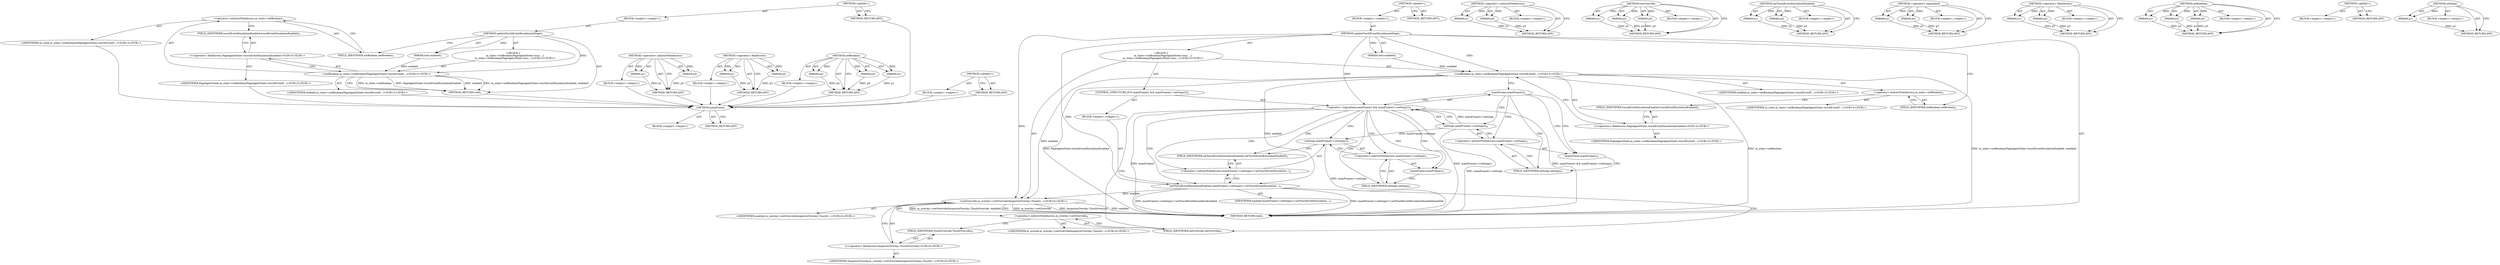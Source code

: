 digraph "&lt;global&gt;" {
vulnerable_81 [label=<(METHOD,mainFrame)>];
vulnerable_82 [label=<(BLOCK,&lt;empty&gt;,&lt;empty&gt;)>];
vulnerable_83 [label=<(METHOD_RETURN,ANY)>];
vulnerable_6 [label=<(METHOD,&lt;global&gt;)<SUB>1</SUB>>];
vulnerable_7 [label=<(BLOCK,&lt;empty&gt;,&lt;empty&gt;)<SUB>1</SUB>>];
vulnerable_8 [label=<(METHOD,updateTouchEventEmulationInPage)<SUB>1</SUB>>];
vulnerable_9 [label=<(PARAM,bool enabled)<SUB>1</SUB>>];
vulnerable_10 [label="<(BLOCK,{
     m_state-&gt;setBoolean(PageAgentState::touc...,{
     m_state-&gt;setBoolean(PageAgentState::touc...)<SUB>2</SUB>>"];
vulnerable_11 [label="<(setBoolean,m_state-&gt;setBoolean(PageAgentState::touchEventE...)<SUB>3</SUB>>"];
vulnerable_12 [label=<(&lt;operator&gt;.indirectFieldAccess,m_state-&gt;setBoolean)<SUB>3</SUB>>];
vulnerable_13 [label="<(IDENTIFIER,m_state,m_state-&gt;setBoolean(PageAgentState::touchEventE...)<SUB>3</SUB>>"];
vulnerable_14 [label=<(FIELD_IDENTIFIER,setBoolean,setBoolean)<SUB>3</SUB>>];
vulnerable_15 [label="<(&lt;operator&gt;.fieldAccess,PageAgentState::touchEventEmulationEnabled)<SUB>3</SUB>>"];
vulnerable_16 [label="<(IDENTIFIER,PageAgentState,m_state-&gt;setBoolean(PageAgentState::touchEventE...)<SUB>3</SUB>>"];
vulnerable_17 [label=<(FIELD_IDENTIFIER,touchEventEmulationEnabled,touchEventEmulationEnabled)<SUB>3</SUB>>];
vulnerable_18 [label="<(IDENTIFIER,enabled,m_state-&gt;setBoolean(PageAgentState::touchEventE...)<SUB>3</SUB>>"];
vulnerable_19 [label=<(CONTROL_STRUCTURE,IF,if (mainFrame() &amp;&amp; mainFrame()-&gt;settings()))<SUB>4</SUB>>];
vulnerable_20 [label=<(&lt;operator&gt;.logicalAnd,mainFrame() &amp;&amp; mainFrame()-&gt;settings())<SUB>4</SUB>>];
vulnerable_21 [label=<(mainFrame,mainFrame())<SUB>4</SUB>>];
vulnerable_22 [label=<(settings,mainFrame()-&gt;settings())<SUB>4</SUB>>];
vulnerable_23 [label=<(&lt;operator&gt;.indirectFieldAccess,mainFrame()-&gt;settings)<SUB>4</SUB>>];
vulnerable_24 [label=<(mainFrame,mainFrame())<SUB>4</SUB>>];
vulnerable_25 [label=<(FIELD_IDENTIFIER,settings,settings)<SUB>4</SUB>>];
vulnerable_26 [label=<(BLOCK,&lt;empty&gt;,&lt;empty&gt;)<SUB>5</SUB>>];
vulnerable_27 [label=<(setTouchEventEmulationEnabled,mainFrame()-&gt;settings()-&gt;setTouchEventEmulation...)<SUB>5</SUB>>];
vulnerable_28 [label=<(&lt;operator&gt;.indirectFieldAccess,mainFrame()-&gt;settings()-&gt;setTouchEventEmulation...)<SUB>5</SUB>>];
vulnerable_29 [label=<(settings,mainFrame()-&gt;settings())<SUB>5</SUB>>];
vulnerable_30 [label=<(&lt;operator&gt;.indirectFieldAccess,mainFrame()-&gt;settings)<SUB>5</SUB>>];
vulnerable_31 [label=<(mainFrame,mainFrame())<SUB>5</SUB>>];
vulnerable_32 [label=<(FIELD_IDENTIFIER,settings,settings)<SUB>5</SUB>>];
vulnerable_33 [label=<(FIELD_IDENTIFIER,setTouchEventEmulationEnabled,setTouchEventEmulationEnabled)<SUB>5</SUB>>];
vulnerable_34 [label=<(IDENTIFIER,enabled,mainFrame()-&gt;settings()-&gt;setTouchEventEmulation...)<SUB>5</SUB>>];
vulnerable_35 [label="<(setOverride,m_overlay-&gt;setOverride(InspectorOverlay::TouchO...)<SUB>6</SUB>>"];
vulnerable_36 [label=<(&lt;operator&gt;.indirectFieldAccess,m_overlay-&gt;setOverride)<SUB>6</SUB>>];
vulnerable_37 [label="<(IDENTIFIER,m_overlay,m_overlay-&gt;setOverride(InspectorOverlay::TouchO...)<SUB>6</SUB>>"];
vulnerable_38 [label=<(FIELD_IDENTIFIER,setOverride,setOverride)<SUB>6</SUB>>];
vulnerable_39 [label="<(&lt;operator&gt;.fieldAccess,InspectorOverlay::TouchOverride)<SUB>6</SUB>>"];
vulnerable_40 [label="<(IDENTIFIER,InspectorOverlay,m_overlay-&gt;setOverride(InspectorOverlay::TouchO...)<SUB>6</SUB>>"];
vulnerable_41 [label=<(FIELD_IDENTIFIER,TouchOverride,TouchOverride)<SUB>6</SUB>>];
vulnerable_42 [label="<(IDENTIFIER,enabled,m_overlay-&gt;setOverride(InspectorOverlay::TouchO...)<SUB>6</SUB>>"];
vulnerable_43 [label=<(METHOD_RETURN,void)<SUB>1</SUB>>];
vulnerable_45 [label=<(METHOD_RETURN,ANY)<SUB>1</SUB>>];
vulnerable_66 [label=<(METHOD,&lt;operator&gt;.indirectFieldAccess)>];
vulnerable_67 [label=<(PARAM,p1)>];
vulnerable_68 [label=<(PARAM,p2)>];
vulnerable_69 [label=<(BLOCK,&lt;empty&gt;,&lt;empty&gt;)>];
vulnerable_70 [label=<(METHOD_RETURN,ANY)>];
vulnerable_93 [label=<(METHOD,setOverride)>];
vulnerable_94 [label=<(PARAM,p1)>];
vulnerable_95 [label=<(PARAM,p2)>];
vulnerable_96 [label=<(PARAM,p3)>];
vulnerable_97 [label=<(BLOCK,&lt;empty&gt;,&lt;empty&gt;)>];
vulnerable_98 [label=<(METHOD_RETURN,ANY)>];
vulnerable_88 [label=<(METHOD,setTouchEventEmulationEnabled)>];
vulnerable_89 [label=<(PARAM,p1)>];
vulnerable_90 [label=<(PARAM,p2)>];
vulnerable_91 [label=<(BLOCK,&lt;empty&gt;,&lt;empty&gt;)>];
vulnerable_92 [label=<(METHOD_RETURN,ANY)>];
vulnerable_76 [label=<(METHOD,&lt;operator&gt;.logicalAnd)>];
vulnerable_77 [label=<(PARAM,p1)>];
vulnerable_78 [label=<(PARAM,p2)>];
vulnerable_79 [label=<(BLOCK,&lt;empty&gt;,&lt;empty&gt;)>];
vulnerable_80 [label=<(METHOD_RETURN,ANY)>];
vulnerable_71 [label=<(METHOD,&lt;operator&gt;.fieldAccess)>];
vulnerable_72 [label=<(PARAM,p1)>];
vulnerable_73 [label=<(PARAM,p2)>];
vulnerable_74 [label=<(BLOCK,&lt;empty&gt;,&lt;empty&gt;)>];
vulnerable_75 [label=<(METHOD_RETURN,ANY)>];
vulnerable_60 [label=<(METHOD,setBoolean)>];
vulnerable_61 [label=<(PARAM,p1)>];
vulnerable_62 [label=<(PARAM,p2)>];
vulnerable_63 [label=<(PARAM,p3)>];
vulnerable_64 [label=<(BLOCK,&lt;empty&gt;,&lt;empty&gt;)>];
vulnerable_65 [label=<(METHOD_RETURN,ANY)>];
vulnerable_54 [label=<(METHOD,&lt;global&gt;)<SUB>1</SUB>>];
vulnerable_55 [label=<(BLOCK,&lt;empty&gt;,&lt;empty&gt;)>];
vulnerable_56 [label=<(METHOD_RETURN,ANY)>];
vulnerable_84 [label=<(METHOD,settings)>];
vulnerable_85 [label=<(PARAM,p1)>];
vulnerable_86 [label=<(BLOCK,&lt;empty&gt;,&lt;empty&gt;)>];
vulnerable_87 [label=<(METHOD_RETURN,ANY)>];
fixed_6 [label=<(METHOD,&lt;global&gt;)<SUB>1</SUB>>];
fixed_7 [label=<(BLOCK,&lt;empty&gt;,&lt;empty&gt;)<SUB>1</SUB>>];
fixed_8 [label=<(METHOD,updateTouchEventEmulationInPage)<SUB>1</SUB>>];
fixed_9 [label=<(PARAM,bool enabled)<SUB>1</SUB>>];
fixed_10 [label="<(BLOCK,{
     m_state-&gt;setBoolean(PageAgentState::touc...,{
     m_state-&gt;setBoolean(PageAgentState::touc...)<SUB>2</SUB>>"];
fixed_11 [label="<(setBoolean,m_state-&gt;setBoolean(PageAgentState::touchEventE...)<SUB>3</SUB>>"];
fixed_12 [label=<(&lt;operator&gt;.indirectFieldAccess,m_state-&gt;setBoolean)<SUB>3</SUB>>];
fixed_13 [label="<(IDENTIFIER,m_state,m_state-&gt;setBoolean(PageAgentState::touchEventE...)<SUB>3</SUB>>"];
fixed_14 [label=<(FIELD_IDENTIFIER,setBoolean,setBoolean)<SUB>3</SUB>>];
fixed_15 [label="<(&lt;operator&gt;.fieldAccess,PageAgentState::touchEventEmulationEnabled)<SUB>3</SUB>>"];
fixed_16 [label="<(IDENTIFIER,PageAgentState,m_state-&gt;setBoolean(PageAgentState::touchEventE...)<SUB>3</SUB>>"];
fixed_17 [label=<(FIELD_IDENTIFIER,touchEventEmulationEnabled,touchEventEmulationEnabled)<SUB>3</SUB>>];
fixed_18 [label="<(IDENTIFIER,enabled,m_state-&gt;setBoolean(PageAgentState::touchEventE...)<SUB>3</SUB>>"];
fixed_19 [label=<(METHOD_RETURN,void)<SUB>1</SUB>>];
fixed_21 [label=<(METHOD_RETURN,ANY)<SUB>1</SUB>>];
fixed_42 [label=<(METHOD,&lt;operator&gt;.indirectFieldAccess)>];
fixed_43 [label=<(PARAM,p1)>];
fixed_44 [label=<(PARAM,p2)>];
fixed_45 [label=<(BLOCK,&lt;empty&gt;,&lt;empty&gt;)>];
fixed_46 [label=<(METHOD_RETURN,ANY)>];
fixed_47 [label=<(METHOD,&lt;operator&gt;.fieldAccess)>];
fixed_48 [label=<(PARAM,p1)>];
fixed_49 [label=<(PARAM,p2)>];
fixed_50 [label=<(BLOCK,&lt;empty&gt;,&lt;empty&gt;)>];
fixed_51 [label=<(METHOD_RETURN,ANY)>];
fixed_36 [label=<(METHOD,setBoolean)>];
fixed_37 [label=<(PARAM,p1)>];
fixed_38 [label=<(PARAM,p2)>];
fixed_39 [label=<(PARAM,p3)>];
fixed_40 [label=<(BLOCK,&lt;empty&gt;,&lt;empty&gt;)>];
fixed_41 [label=<(METHOD_RETURN,ANY)>];
fixed_30 [label=<(METHOD,&lt;global&gt;)<SUB>1</SUB>>];
fixed_31 [label=<(BLOCK,&lt;empty&gt;,&lt;empty&gt;)>];
fixed_32 [label=<(METHOD_RETURN,ANY)>];
vulnerable_81 -> vulnerable_82  [key=0, label="AST: "];
vulnerable_81 -> vulnerable_83  [key=0, label="AST: "];
vulnerable_81 -> vulnerable_83  [key=1, label="CFG: "];
vulnerable_6 -> vulnerable_7  [key=0, label="AST: "];
vulnerable_6 -> vulnerable_45  [key=0, label="AST: "];
vulnerable_6 -> vulnerable_45  [key=1, label="CFG: "];
vulnerable_7 -> vulnerable_8  [key=0, label="AST: "];
vulnerable_8 -> vulnerable_9  [key=0, label="AST: "];
vulnerable_8 -> vulnerable_9  [key=1, label="DDG: "];
vulnerable_8 -> vulnerable_10  [key=0, label="AST: "];
vulnerable_8 -> vulnerable_43  [key=0, label="AST: "];
vulnerable_8 -> vulnerable_14  [key=0, label="CFG: "];
vulnerable_8 -> vulnerable_11  [key=0, label="DDG: "];
vulnerable_8 -> vulnerable_35  [key=0, label="DDG: "];
vulnerable_8 -> vulnerable_20  [key=0, label="DDG: "];
vulnerable_8 -> vulnerable_27  [key=0, label="DDG: "];
vulnerable_9 -> vulnerable_11  [key=0, label="DDG: enabled"];
vulnerable_10 -> vulnerable_11  [key=0, label="AST: "];
vulnerable_10 -> vulnerable_19  [key=0, label="AST: "];
vulnerable_10 -> vulnerable_35  [key=0, label="AST: "];
vulnerable_11 -> vulnerable_12  [key=0, label="AST: "];
vulnerable_11 -> vulnerable_15  [key=0, label="AST: "];
vulnerable_11 -> vulnerable_18  [key=0, label="AST: "];
vulnerable_11 -> vulnerable_21  [key=0, label="CFG: "];
vulnerable_11 -> vulnerable_43  [key=0, label="DDG: m_state-&gt;setBoolean"];
vulnerable_11 -> vulnerable_43  [key=1, label="DDG: PageAgentState::touchEventEmulationEnabled"];
vulnerable_11 -> vulnerable_43  [key=2, label="DDG: m_state-&gt;setBoolean(PageAgentState::touchEventEmulationEnabled, enabled)"];
vulnerable_11 -> vulnerable_35  [key=0, label="DDG: enabled"];
vulnerable_11 -> vulnerable_27  [key=0, label="DDG: enabled"];
vulnerable_12 -> vulnerable_13  [key=0, label="AST: "];
vulnerable_12 -> vulnerable_14  [key=0, label="AST: "];
vulnerable_12 -> vulnerable_17  [key=0, label="CFG: "];
vulnerable_14 -> vulnerable_12  [key=0, label="CFG: "];
vulnerable_15 -> vulnerable_16  [key=0, label="AST: "];
vulnerable_15 -> vulnerable_17  [key=0, label="AST: "];
vulnerable_15 -> vulnerable_11  [key=0, label="CFG: "];
vulnerable_17 -> vulnerable_15  [key=0, label="CFG: "];
vulnerable_19 -> vulnerable_20  [key=0, label="AST: "];
vulnerable_19 -> vulnerable_26  [key=0, label="AST: "];
vulnerable_20 -> vulnerable_21  [key=0, label="AST: "];
vulnerable_20 -> vulnerable_22  [key=0, label="AST: "];
vulnerable_20 -> vulnerable_31  [key=0, label="CFG: "];
vulnerable_20 -> vulnerable_31  [key=1, label="CDG: "];
vulnerable_20 -> vulnerable_38  [key=0, label="CFG: "];
vulnerable_20 -> vulnerable_43  [key=0, label="DDG: mainFrame()"];
vulnerable_20 -> vulnerable_43  [key=1, label="DDG: mainFrame()-&gt;settings()"];
vulnerable_20 -> vulnerable_43  [key=2, label="DDG: mainFrame() &amp;&amp; mainFrame()-&gt;settings()"];
vulnerable_20 -> vulnerable_30  [key=0, label="CDG: "];
vulnerable_20 -> vulnerable_29  [key=0, label="CDG: "];
vulnerable_20 -> vulnerable_32  [key=0, label="CDG: "];
vulnerable_20 -> vulnerable_33  [key=0, label="CDG: "];
vulnerable_20 -> vulnerable_28  [key=0, label="CDG: "];
vulnerable_20 -> vulnerable_27  [key=0, label="CDG: "];
vulnerable_21 -> vulnerable_24  [key=0, label="CFG: "];
vulnerable_21 -> vulnerable_24  [key=1, label="CDG: "];
vulnerable_21 -> vulnerable_20  [key=0, label="CFG: "];
vulnerable_21 -> vulnerable_23  [key=0, label="CDG: "];
vulnerable_21 -> vulnerable_25  [key=0, label="CDG: "];
vulnerable_21 -> vulnerable_22  [key=0, label="CDG: "];
vulnerable_22 -> vulnerable_23  [key=0, label="AST: "];
vulnerable_22 -> vulnerable_20  [key=0, label="CFG: "];
vulnerable_22 -> vulnerable_20  [key=1, label="DDG: mainFrame()-&gt;settings"];
vulnerable_22 -> vulnerable_43  [key=0, label="DDG: mainFrame()-&gt;settings"];
vulnerable_22 -> vulnerable_29  [key=0, label="DDG: mainFrame()-&gt;settings"];
vulnerable_23 -> vulnerable_24  [key=0, label="AST: "];
vulnerable_23 -> vulnerable_25  [key=0, label="AST: "];
vulnerable_23 -> vulnerable_22  [key=0, label="CFG: "];
vulnerable_24 -> vulnerable_25  [key=0, label="CFG: "];
vulnerable_25 -> vulnerable_23  [key=0, label="CFG: "];
vulnerable_26 -> vulnerable_27  [key=0, label="AST: "];
vulnerable_27 -> vulnerable_28  [key=0, label="AST: "];
vulnerable_27 -> vulnerable_34  [key=0, label="AST: "];
vulnerable_27 -> vulnerable_38  [key=0, label="CFG: "];
vulnerable_27 -> vulnerable_43  [key=0, label="DDG: mainFrame()-&gt;settings()-&gt;setTouchEventEmulationEnabled"];
vulnerable_27 -> vulnerable_43  [key=1, label="DDG: mainFrame()-&gt;settings()-&gt;setTouchEventEmulationEnabled(enabled)"];
vulnerable_27 -> vulnerable_35  [key=0, label="DDG: enabled"];
vulnerable_28 -> vulnerable_29  [key=0, label="AST: "];
vulnerable_28 -> vulnerable_33  [key=0, label="AST: "];
vulnerable_28 -> vulnerable_27  [key=0, label="CFG: "];
vulnerable_29 -> vulnerable_30  [key=0, label="AST: "];
vulnerable_29 -> vulnerable_33  [key=0, label="CFG: "];
vulnerable_29 -> vulnerable_43  [key=0, label="DDG: mainFrame()-&gt;settings"];
vulnerable_30 -> vulnerable_31  [key=0, label="AST: "];
vulnerable_30 -> vulnerable_32  [key=0, label="AST: "];
vulnerable_30 -> vulnerable_29  [key=0, label="CFG: "];
vulnerable_31 -> vulnerable_32  [key=0, label="CFG: "];
vulnerable_32 -> vulnerable_30  [key=0, label="CFG: "];
vulnerable_33 -> vulnerable_28  [key=0, label="CFG: "];
vulnerable_35 -> vulnerable_36  [key=0, label="AST: "];
vulnerable_35 -> vulnerable_39  [key=0, label="AST: "];
vulnerable_35 -> vulnerable_42  [key=0, label="AST: "];
vulnerable_35 -> vulnerable_43  [key=0, label="CFG: "];
vulnerable_35 -> vulnerable_43  [key=1, label="DDG: m_overlay-&gt;setOverride"];
vulnerable_35 -> vulnerable_43  [key=2, label="DDG: InspectorOverlay::TouchOverride"];
vulnerable_35 -> vulnerable_43  [key=3, label="DDG: enabled"];
vulnerable_35 -> vulnerable_43  [key=4, label="DDG: m_overlay-&gt;setOverride(InspectorOverlay::TouchOverride, enabled)"];
vulnerable_36 -> vulnerable_37  [key=0, label="AST: "];
vulnerable_36 -> vulnerable_38  [key=0, label="AST: "];
vulnerable_36 -> vulnerable_41  [key=0, label="CFG: "];
vulnerable_38 -> vulnerable_36  [key=0, label="CFG: "];
vulnerable_39 -> vulnerable_40  [key=0, label="AST: "];
vulnerable_39 -> vulnerable_41  [key=0, label="AST: "];
vulnerable_39 -> vulnerable_35  [key=0, label="CFG: "];
vulnerable_41 -> vulnerable_39  [key=0, label="CFG: "];
vulnerable_66 -> vulnerable_67  [key=0, label="AST: "];
vulnerable_66 -> vulnerable_67  [key=1, label="DDG: "];
vulnerable_66 -> vulnerable_69  [key=0, label="AST: "];
vulnerable_66 -> vulnerable_68  [key=0, label="AST: "];
vulnerable_66 -> vulnerable_68  [key=1, label="DDG: "];
vulnerable_66 -> vulnerable_70  [key=0, label="AST: "];
vulnerable_66 -> vulnerable_70  [key=1, label="CFG: "];
vulnerable_67 -> vulnerable_70  [key=0, label="DDG: p1"];
vulnerable_68 -> vulnerable_70  [key=0, label="DDG: p2"];
vulnerable_93 -> vulnerable_94  [key=0, label="AST: "];
vulnerable_93 -> vulnerable_94  [key=1, label="DDG: "];
vulnerable_93 -> vulnerable_97  [key=0, label="AST: "];
vulnerable_93 -> vulnerable_95  [key=0, label="AST: "];
vulnerable_93 -> vulnerable_95  [key=1, label="DDG: "];
vulnerable_93 -> vulnerable_98  [key=0, label="AST: "];
vulnerable_93 -> vulnerable_98  [key=1, label="CFG: "];
vulnerable_93 -> vulnerable_96  [key=0, label="AST: "];
vulnerable_93 -> vulnerable_96  [key=1, label="DDG: "];
vulnerable_94 -> vulnerable_98  [key=0, label="DDG: p1"];
vulnerable_95 -> vulnerable_98  [key=0, label="DDG: p2"];
vulnerable_96 -> vulnerable_98  [key=0, label="DDG: p3"];
vulnerable_88 -> vulnerable_89  [key=0, label="AST: "];
vulnerable_88 -> vulnerable_89  [key=1, label="DDG: "];
vulnerable_88 -> vulnerable_91  [key=0, label="AST: "];
vulnerable_88 -> vulnerable_90  [key=0, label="AST: "];
vulnerable_88 -> vulnerable_90  [key=1, label="DDG: "];
vulnerable_88 -> vulnerable_92  [key=0, label="AST: "];
vulnerable_88 -> vulnerable_92  [key=1, label="CFG: "];
vulnerable_89 -> vulnerable_92  [key=0, label="DDG: p1"];
vulnerable_90 -> vulnerable_92  [key=0, label="DDG: p2"];
vulnerable_76 -> vulnerable_77  [key=0, label="AST: "];
vulnerable_76 -> vulnerable_77  [key=1, label="DDG: "];
vulnerable_76 -> vulnerable_79  [key=0, label="AST: "];
vulnerable_76 -> vulnerable_78  [key=0, label="AST: "];
vulnerable_76 -> vulnerable_78  [key=1, label="DDG: "];
vulnerable_76 -> vulnerable_80  [key=0, label="AST: "];
vulnerable_76 -> vulnerable_80  [key=1, label="CFG: "];
vulnerable_77 -> vulnerable_80  [key=0, label="DDG: p1"];
vulnerable_78 -> vulnerable_80  [key=0, label="DDG: p2"];
vulnerable_71 -> vulnerable_72  [key=0, label="AST: "];
vulnerable_71 -> vulnerable_72  [key=1, label="DDG: "];
vulnerable_71 -> vulnerable_74  [key=0, label="AST: "];
vulnerable_71 -> vulnerable_73  [key=0, label="AST: "];
vulnerable_71 -> vulnerable_73  [key=1, label="DDG: "];
vulnerable_71 -> vulnerable_75  [key=0, label="AST: "];
vulnerable_71 -> vulnerable_75  [key=1, label="CFG: "];
vulnerable_72 -> vulnerable_75  [key=0, label="DDG: p1"];
vulnerable_73 -> vulnerable_75  [key=0, label="DDG: p2"];
vulnerable_60 -> vulnerable_61  [key=0, label="AST: "];
vulnerable_60 -> vulnerable_61  [key=1, label="DDG: "];
vulnerable_60 -> vulnerable_64  [key=0, label="AST: "];
vulnerable_60 -> vulnerable_62  [key=0, label="AST: "];
vulnerable_60 -> vulnerable_62  [key=1, label="DDG: "];
vulnerable_60 -> vulnerable_65  [key=0, label="AST: "];
vulnerable_60 -> vulnerable_65  [key=1, label="CFG: "];
vulnerable_60 -> vulnerable_63  [key=0, label="AST: "];
vulnerable_60 -> vulnerable_63  [key=1, label="DDG: "];
vulnerable_61 -> vulnerable_65  [key=0, label="DDG: p1"];
vulnerable_62 -> vulnerable_65  [key=0, label="DDG: p2"];
vulnerable_63 -> vulnerable_65  [key=0, label="DDG: p3"];
vulnerable_54 -> vulnerable_55  [key=0, label="AST: "];
vulnerable_54 -> vulnerable_56  [key=0, label="AST: "];
vulnerable_54 -> vulnerable_56  [key=1, label="CFG: "];
vulnerable_84 -> vulnerable_85  [key=0, label="AST: "];
vulnerable_84 -> vulnerable_85  [key=1, label="DDG: "];
vulnerable_84 -> vulnerable_86  [key=0, label="AST: "];
vulnerable_84 -> vulnerable_87  [key=0, label="AST: "];
vulnerable_84 -> vulnerable_87  [key=1, label="CFG: "];
vulnerable_85 -> vulnerable_87  [key=0, label="DDG: p1"];
fixed_6 -> fixed_7  [key=0, label="AST: "];
fixed_6 -> fixed_21  [key=0, label="AST: "];
fixed_6 -> fixed_21  [key=1, label="CFG: "];
fixed_7 -> fixed_8  [key=0, label="AST: "];
fixed_8 -> fixed_9  [key=0, label="AST: "];
fixed_8 -> fixed_9  [key=1, label="DDG: "];
fixed_8 -> fixed_10  [key=0, label="AST: "];
fixed_8 -> fixed_19  [key=0, label="AST: "];
fixed_8 -> fixed_14  [key=0, label="CFG: "];
fixed_8 -> fixed_11  [key=0, label="DDG: "];
fixed_9 -> fixed_11  [key=0, label="DDG: enabled"];
fixed_10 -> fixed_11  [key=0, label="AST: "];
fixed_11 -> fixed_12  [key=0, label="AST: "];
fixed_11 -> fixed_15  [key=0, label="AST: "];
fixed_11 -> fixed_18  [key=0, label="AST: "];
fixed_11 -> fixed_19  [key=0, label="CFG: "];
fixed_11 -> fixed_19  [key=1, label="DDG: m_state-&gt;setBoolean"];
fixed_11 -> fixed_19  [key=2, label="DDG: PageAgentState::touchEventEmulationEnabled"];
fixed_11 -> fixed_19  [key=3, label="DDG: enabled"];
fixed_11 -> fixed_19  [key=4, label="DDG: m_state-&gt;setBoolean(PageAgentState::touchEventEmulationEnabled, enabled)"];
fixed_12 -> fixed_13  [key=0, label="AST: "];
fixed_12 -> fixed_14  [key=0, label="AST: "];
fixed_12 -> fixed_17  [key=0, label="CFG: "];
fixed_13 -> vulnerable_81  [key=0];
fixed_14 -> fixed_12  [key=0, label="CFG: "];
fixed_15 -> fixed_16  [key=0, label="AST: "];
fixed_15 -> fixed_17  [key=0, label="AST: "];
fixed_15 -> fixed_11  [key=0, label="CFG: "];
fixed_16 -> vulnerable_81  [key=0];
fixed_17 -> fixed_15  [key=0, label="CFG: "];
fixed_18 -> vulnerable_81  [key=0];
fixed_19 -> vulnerable_81  [key=0];
fixed_21 -> vulnerable_81  [key=0];
fixed_42 -> fixed_43  [key=0, label="AST: "];
fixed_42 -> fixed_43  [key=1, label="DDG: "];
fixed_42 -> fixed_45  [key=0, label="AST: "];
fixed_42 -> fixed_44  [key=0, label="AST: "];
fixed_42 -> fixed_44  [key=1, label="DDG: "];
fixed_42 -> fixed_46  [key=0, label="AST: "];
fixed_42 -> fixed_46  [key=1, label="CFG: "];
fixed_43 -> fixed_46  [key=0, label="DDG: p1"];
fixed_44 -> fixed_46  [key=0, label="DDG: p2"];
fixed_45 -> vulnerable_81  [key=0];
fixed_46 -> vulnerable_81  [key=0];
fixed_47 -> fixed_48  [key=0, label="AST: "];
fixed_47 -> fixed_48  [key=1, label="DDG: "];
fixed_47 -> fixed_50  [key=0, label="AST: "];
fixed_47 -> fixed_49  [key=0, label="AST: "];
fixed_47 -> fixed_49  [key=1, label="DDG: "];
fixed_47 -> fixed_51  [key=0, label="AST: "];
fixed_47 -> fixed_51  [key=1, label="CFG: "];
fixed_48 -> fixed_51  [key=0, label="DDG: p1"];
fixed_49 -> fixed_51  [key=0, label="DDG: p2"];
fixed_50 -> vulnerable_81  [key=0];
fixed_51 -> vulnerable_81  [key=0];
fixed_36 -> fixed_37  [key=0, label="AST: "];
fixed_36 -> fixed_37  [key=1, label="DDG: "];
fixed_36 -> fixed_40  [key=0, label="AST: "];
fixed_36 -> fixed_38  [key=0, label="AST: "];
fixed_36 -> fixed_38  [key=1, label="DDG: "];
fixed_36 -> fixed_41  [key=0, label="AST: "];
fixed_36 -> fixed_41  [key=1, label="CFG: "];
fixed_36 -> fixed_39  [key=0, label="AST: "];
fixed_36 -> fixed_39  [key=1, label="DDG: "];
fixed_37 -> fixed_41  [key=0, label="DDG: p1"];
fixed_38 -> fixed_41  [key=0, label="DDG: p2"];
fixed_39 -> fixed_41  [key=0, label="DDG: p3"];
fixed_40 -> vulnerable_81  [key=0];
fixed_41 -> vulnerable_81  [key=0];
fixed_30 -> fixed_31  [key=0, label="AST: "];
fixed_30 -> fixed_32  [key=0, label="AST: "];
fixed_30 -> fixed_32  [key=1, label="CFG: "];
fixed_31 -> vulnerable_81  [key=0];
fixed_32 -> vulnerable_81  [key=0];
}
